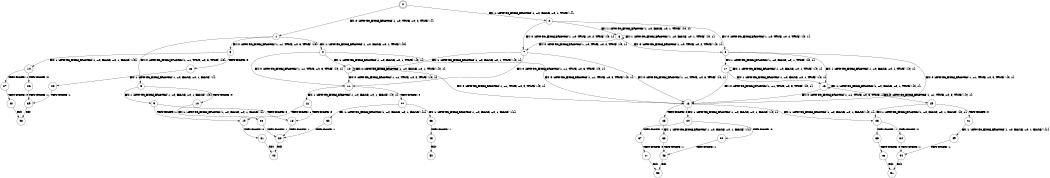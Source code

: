 digraph BCG {
size = "7, 10.5";
center = TRUE;
node [shape = circle];
0 [peripheries = 2];
0 -> 1 [label = "EX !0 !ATOMIC_EXCH_BRANCH (1, +0, TRUE, +0, 2, TRUE) !{}"];
0 -> 2 [label = "EX !1 !ATOMIC_EXCH_BRANCH (1, +0, FALSE, +0, 1, TRUE) !{}"];
1 -> 3 [label = "EX !0 !ATOMIC_EXCH_BRANCH (1, +1, TRUE, +0, 3, TRUE) !{0}"];
1 -> 4 [label = "EX !1 !ATOMIC_EXCH_BRANCH (1, +0, FALSE, +0, 1, TRUE) !{0}"];
1 -> 5 [label = "EX !0 !ATOMIC_EXCH_BRANCH (1, +1, TRUE, +0, 3, TRUE) !{0}"];
2 -> 6 [label = "EX !1 !ATOMIC_EXCH_BRANCH (1, +0, FALSE, +0, 1, TRUE) !{0, 1}"];
2 -> 7 [label = "EX !0 !ATOMIC_EXCH_BRANCH (1, +0, TRUE, +0, 2, TRUE) !{0, 1}"];
2 -> 8 [label = "EX !0 !ATOMIC_EXCH_BRANCH (1, +0, TRUE, +0, 2, TRUE) !{0, 1}"];
3 -> 9 [label = "EX !1 !ATOMIC_EXCH_BRANCH (1, +0, FALSE, +0, 1, FALSE) !{0}"];
3 -> 10 [label = "TERMINATE !0"];
4 -> 11 [label = "EX !0 !ATOMIC_EXCH_BRANCH (1, +1, TRUE, +0, 3, TRUE) !{0, 1}"];
4 -> 12 [label = "EX !1 !ATOMIC_EXCH_BRANCH (1, +0, FALSE, +0, 1, TRUE) !{0, 1}"];
4 -> 13 [label = "EX !0 !ATOMIC_EXCH_BRANCH (1, +1, TRUE, +0, 3, TRUE) !{0, 1}"];
5 -> 14 [label = "EX !1 !ATOMIC_EXCH_BRANCH (1, +0, FALSE, +0, 1, FALSE) !{0}"];
5 -> 15 [label = "TERMINATE !0"];
6 -> 6 [label = "EX !1 !ATOMIC_EXCH_BRANCH (1, +0, FALSE, +0, 1, TRUE) !{0, 1}"];
6 -> 7 [label = "EX !0 !ATOMIC_EXCH_BRANCH (1, +0, TRUE, +0, 2, TRUE) !{0, 1}"];
6 -> 8 [label = "EX !0 !ATOMIC_EXCH_BRANCH (1, +0, TRUE, +0, 2, TRUE) !{0, 1}"];
7 -> 11 [label = "EX !0 !ATOMIC_EXCH_BRANCH (1, +1, TRUE, +0, 3, TRUE) !{0, 1}"];
7 -> 12 [label = "EX !1 !ATOMIC_EXCH_BRANCH (1, +0, FALSE, +0, 1, TRUE) !{0, 1}"];
7 -> 13 [label = "EX !0 !ATOMIC_EXCH_BRANCH (1, +1, TRUE, +0, 3, TRUE) !{0, 1}"];
8 -> 16 [label = "EX !1 !ATOMIC_EXCH_BRANCH (1, +0, FALSE, +0, 1, TRUE) !{0, 1}"];
8 -> 13 [label = "EX !0 !ATOMIC_EXCH_BRANCH (1, +1, TRUE, +0, 3, TRUE) !{0, 1}"];
8 -> 17 [label = "EX !1 !ATOMIC_EXCH_BRANCH (1, +0, FALSE, +0, 1, TRUE) !{0, 1}"];
9 -> 18 [label = "TERMINATE !0"];
9 -> 19 [label = "TERMINATE !1"];
10 -> 20 [label = "EX !1 !ATOMIC_EXCH_BRANCH (1, +0, FALSE, +0, 1, FALSE) !{}"];
11 -> 21 [label = "EX !1 !ATOMIC_EXCH_BRANCH (1, +0, FALSE, +0, 1, FALSE) !{0, 1}"];
11 -> 22 [label = "TERMINATE !0"];
12 -> 11 [label = "EX !0 !ATOMIC_EXCH_BRANCH (1, +1, TRUE, +0, 3, TRUE) !{0, 1}"];
12 -> 12 [label = "EX !1 !ATOMIC_EXCH_BRANCH (1, +0, FALSE, +0, 1, TRUE) !{0, 1}"];
12 -> 13 [label = "EX !0 !ATOMIC_EXCH_BRANCH (1, +1, TRUE, +0, 3, TRUE) !{0, 1}"];
13 -> 23 [label = "EX !1 !ATOMIC_EXCH_BRANCH (1, +0, FALSE, +0, 1, FALSE) !{0, 1}"];
13 -> 24 [label = "EX !1 !ATOMIC_EXCH_BRANCH (1, +0, FALSE, +0, 1, FALSE) !{0, 1}"];
13 -> 25 [label = "TERMINATE !0"];
14 -> 26 [label = "TERMINATE !0"];
14 -> 27 [label = "TERMINATE !1"];
15 -> 28 [label = "EX !1 !ATOMIC_EXCH_BRANCH (1, +0, FALSE, +0, 1, FALSE) !{}"];
16 -> 29 [label = "EX !0 !ATOMIC_EXCH_BRANCH (1, +1, TRUE, +0, 3, TRUE) !{0, 1}"];
16 -> 16 [label = "EX !1 !ATOMIC_EXCH_BRANCH (1, +0, FALSE, +0, 1, TRUE) !{0, 1}"];
16 -> 13 [label = "EX !0 !ATOMIC_EXCH_BRANCH (1, +1, TRUE, +0, 3, TRUE) !{0, 1}"];
17 -> 16 [label = "EX !1 !ATOMIC_EXCH_BRANCH (1, +0, FALSE, +0, 1, TRUE) !{0, 1}"];
17 -> 13 [label = "EX !0 !ATOMIC_EXCH_BRANCH (1, +1, TRUE, +0, 3, TRUE) !{0, 1}"];
17 -> 17 [label = "EX !1 !ATOMIC_EXCH_BRANCH (1, +0, FALSE, +0, 1, TRUE) !{0, 1}"];
18 -> 30 [label = "TERMINATE !1"];
19 -> 31 [label = "TERMINATE !0"];
20 -> 30 [label = "TERMINATE !1"];
21 -> 18 [label = "TERMINATE !0"];
21 -> 19 [label = "TERMINATE !1"];
22 -> 32 [label = "EX !1 !ATOMIC_EXCH_BRANCH (1, +0, FALSE, +0, 1, FALSE) !{1}"];
22 -> 33 [label = "EX !1 !ATOMIC_EXCH_BRANCH (1, +0, FALSE, +0, 1, FALSE) !{1}"];
23 -> 34 [label = "TERMINATE !0"];
23 -> 35 [label = "TERMINATE !1"];
24 -> 36 [label = "TERMINATE !0"];
24 -> 37 [label = "TERMINATE !1"];
25 -> 38 [label = "EX !1 !ATOMIC_EXCH_BRANCH (1, +0, FALSE, +0, 1, FALSE) !{1}"];
26 -> 39 [label = "TERMINATE !1"];
27 -> 40 [label = "TERMINATE !0"];
28 -> 39 [label = "TERMINATE !1"];
29 -> 23 [label = "EX !1 !ATOMIC_EXCH_BRANCH (1, +0, FALSE, +0, 1, FALSE) !{0, 1}"];
29 -> 41 [label = "TERMINATE !0"];
30 -> 42 [label = "exit"];
31 -> 42 [label = "exit"];
32 -> 30 [label = "TERMINATE !1"];
33 -> 43 [label = "TERMINATE !1"];
34 -> 44 [label = "TERMINATE !1"];
35 -> 45 [label = "TERMINATE !0"];
36 -> 46 [label = "TERMINATE !1"];
37 -> 47 [label = "TERMINATE !0"];
38 -> 46 [label = "TERMINATE !1"];
39 -> 48 [label = "exit"];
40 -> 48 [label = "exit"];
41 -> 49 [label = "EX !1 !ATOMIC_EXCH_BRANCH (1, +0, FALSE, +0, 1, FALSE) !{1}"];
43 -> 50 [label = "exit"];
44 -> 51 [label = "exit"];
45 -> 51 [label = "exit"];
46 -> 52 [label = "exit"];
47 -> 52 [label = "exit"];
49 -> 44 [label = "TERMINATE !1"];
}
